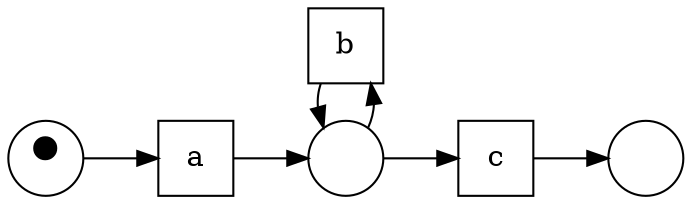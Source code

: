 digraph G {
    rankdir=LR;
    subgraph place {
        node [shape=circle,fixedsize=true,label=" "];
        i [label="&bull;", fontsize=40];
        p1;  o;
    }
    subgraph transitions {
        node [shape=rect,height=.5,width=.5];
        a; b; c;
    }
    
    i -> a -> p1 -> c -> o; 
    p1 -> b -> p1;
   { rank=same; p1; b; };

}